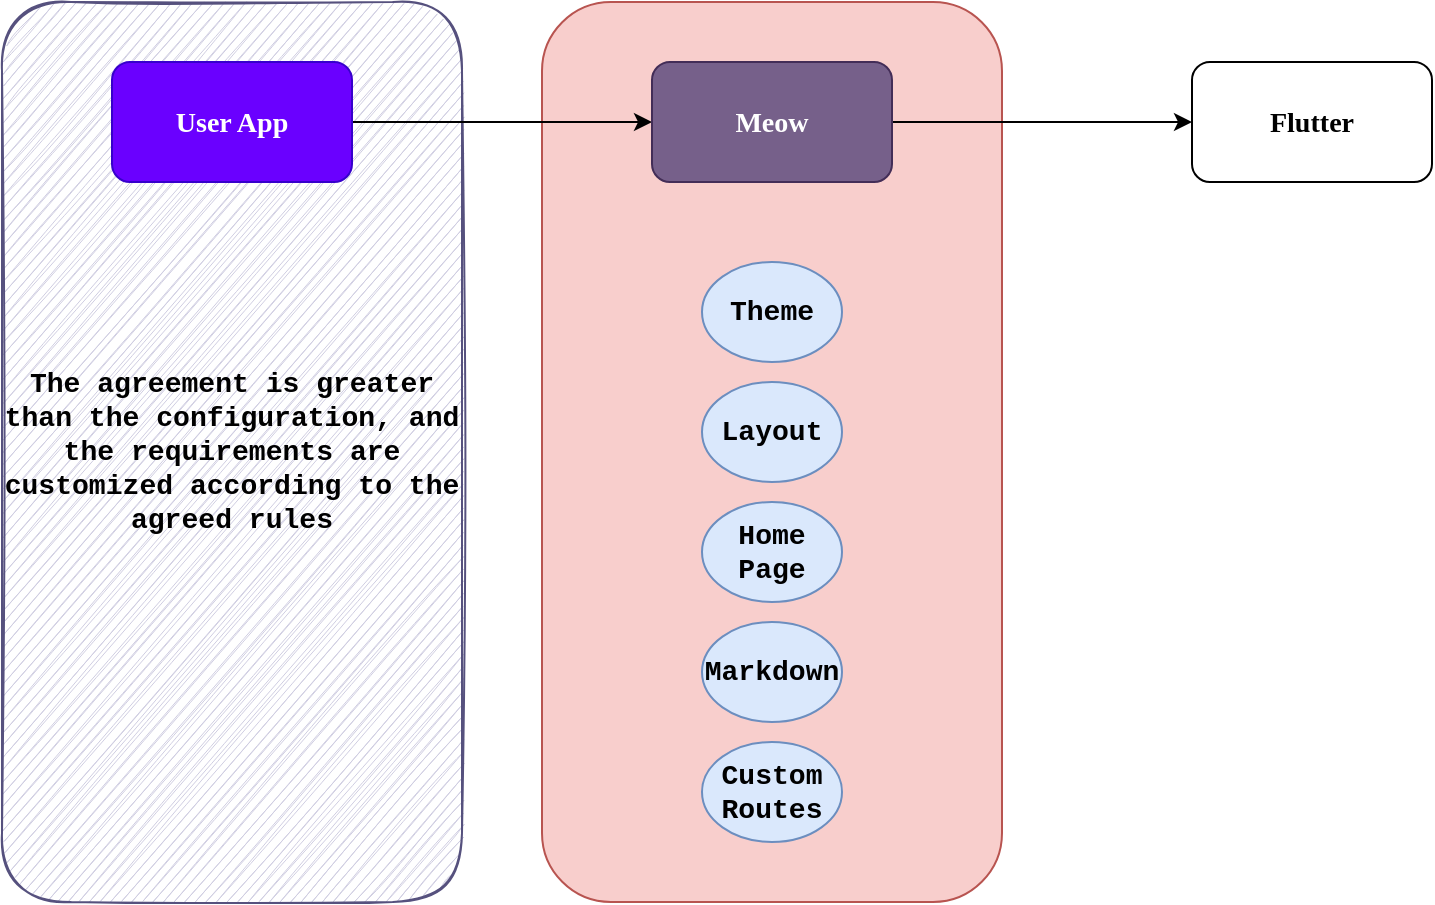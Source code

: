 <mxfile version="15.4.0" type="device"><diagram id="a-Grfsx_by2rf5kbTytc" name="第 1 页"><mxGraphModel dx="1038" dy="607" grid="1" gridSize="10" guides="1" tooltips="1" connect="1" arrows="0" fold="1" page="1" pageScale="1" pageWidth="1169" pageHeight="827" math="0" shadow="0"><root><mxCell id="0"/><mxCell id="1" parent="0"/><mxCell id="g9X22HJsIeWixufZ_CQz-17" value="&lt;h3&gt;The agreement is greater than the configuration, and the requirements are customized according to the agreed rules&lt;/h3&gt;" style="rounded=1;whiteSpace=wrap;html=1;fontFamily=Courier New;fillColor=#d0cee2;strokeColor=#56517e;glass=0;sketch=1;" vertex="1" parent="1"><mxGeometry x="180" y="189" width="230" height="450" as="geometry"/></mxCell><mxCell id="g9X22HJsIeWixufZ_CQz-16" value="" style="rounded=1;whiteSpace=wrap;html=1;fontFamily=Courier New;fillColor=#f8cecc;strokeColor=#b85450;" vertex="1" parent="1"><mxGeometry x="450" y="189" width="230" height="450" as="geometry"/></mxCell><mxCell id="g9X22HJsIeWixufZ_CQz-6" style="edgeStyle=orthogonalEdgeStyle;rounded=0;orthogonalLoop=1;jettySize=auto;html=1;exitX=1;exitY=0.5;exitDx=0;exitDy=0;entryX=0;entryY=0.5;entryDx=0;entryDy=0;" edge="1" parent="1" source="g9X22HJsIeWixufZ_CQz-1" target="g9X22HJsIeWixufZ_CQz-2"><mxGeometry relative="1" as="geometry"/></mxCell><mxCell id="g9X22HJsIeWixufZ_CQz-1" value="&lt;h3&gt;&lt;font face=&quot;Comic Sans MS&quot;&gt;User App&lt;/font&gt;&lt;/h3&gt;" style="rounded=1;whiteSpace=wrap;html=1;fillColor=#6a00ff;strokeColor=#3700CC;fontColor=#ffffff;" vertex="1" parent="1"><mxGeometry x="235" y="219" width="120" height="60" as="geometry"/></mxCell><mxCell id="g9X22HJsIeWixufZ_CQz-7" style="edgeStyle=orthogonalEdgeStyle;rounded=0;orthogonalLoop=1;jettySize=auto;html=1;exitX=1;exitY=0.5;exitDx=0;exitDy=0;entryX=0;entryY=0.5;entryDx=0;entryDy=0;" edge="1" parent="1" source="g9X22HJsIeWixufZ_CQz-2" target="g9X22HJsIeWixufZ_CQz-4"><mxGeometry relative="1" as="geometry"/></mxCell><mxCell id="g9X22HJsIeWixufZ_CQz-2" value="&lt;h3&gt;&lt;font face=&quot;Comic Sans MS&quot;&gt;Meow&lt;/font&gt;&lt;/h3&gt;" style="rounded=1;whiteSpace=wrap;html=1;fillColor=#76608a;strokeColor=#432D57;fontColor=#ffffff;" vertex="1" parent="1"><mxGeometry x="505" y="219" width="120" height="60" as="geometry"/></mxCell><mxCell id="g9X22HJsIeWixufZ_CQz-4" value="&lt;h3&gt;&lt;font face=&quot;Comic Sans MS&quot;&gt;Flutter&lt;/font&gt;&lt;/h3&gt;" style="rounded=1;whiteSpace=wrap;html=1;" vertex="1" parent="1"><mxGeometry x="775" y="219" width="120" height="60" as="geometry"/></mxCell><mxCell id="g9X22HJsIeWixufZ_CQz-8" value="&lt;h3&gt;&lt;font&gt;Theme&lt;/font&gt;&lt;/h3&gt;" style="ellipse;whiteSpace=wrap;html=1;fontFamily=Courier New;fillColor=#dae8fc;strokeColor=#6c8ebf;" vertex="1" parent="1"><mxGeometry x="530" y="319" width="70" height="50" as="geometry"/></mxCell><mxCell id="g9X22HJsIeWixufZ_CQz-9" value="&lt;h3&gt;&lt;font&gt;Home Page&lt;/font&gt;&lt;/h3&gt;" style="ellipse;whiteSpace=wrap;html=1;fontFamily=Courier New;fillColor=#dae8fc;strokeColor=#6c8ebf;" vertex="1" parent="1"><mxGeometry x="530" y="439" width="70" height="50" as="geometry"/></mxCell><mxCell id="g9X22HJsIeWixufZ_CQz-10" value="&lt;h3&gt;&lt;font&gt;Layout&lt;/font&gt;&lt;/h3&gt;" style="ellipse;whiteSpace=wrap;html=1;fontFamily=Courier New;fillColor=#dae8fc;strokeColor=#6c8ebf;" vertex="1" parent="1"><mxGeometry x="530" y="379" width="70" height="50" as="geometry"/></mxCell><mxCell id="g9X22HJsIeWixufZ_CQz-11" value="&lt;h3&gt;&lt;font&gt;Markdown&lt;/font&gt;&lt;/h3&gt;" style="ellipse;whiteSpace=wrap;html=1;fontFamily=Courier New;fillColor=#dae8fc;strokeColor=#6c8ebf;" vertex="1" parent="1"><mxGeometry x="530" y="499" width="70" height="50" as="geometry"/></mxCell><mxCell id="g9X22HJsIeWixufZ_CQz-12" value="&lt;h3&gt;&lt;font&gt;Custom Routes&lt;/font&gt;&lt;/h3&gt;" style="ellipse;whiteSpace=wrap;html=1;fontFamily=Courier New;fillColor=#dae8fc;strokeColor=#6c8ebf;" vertex="1" parent="1"><mxGeometry x="530" y="559" width="70" height="50" as="geometry"/></mxCell></root></mxGraphModel></diagram></mxfile>